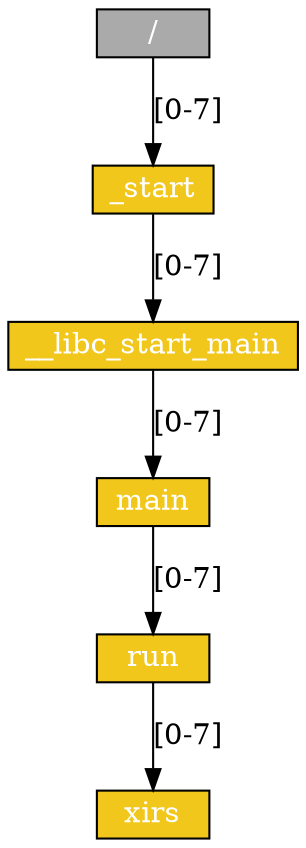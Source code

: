 digraph G {
	node [shape=record,style=filled,labeljust=c,height=0.2];
	0 [pos="0,0", label="/", fillcolor="#AAAAAA",fontcolor="#FFFFFF"];
	-1415152304 [pos="0,0", label="xirs", fillcolor="#f1c71c",fontcolor="#FFFFFF"];
	-1135194732 [pos="0,0", label="__libc_start_main", fillcolor="#f1c71c",fontcolor="#FFFFFF"];
	49501891 [pos="0,0", label="_start", fillcolor="#f1c71c",fontcolor="#FFFFFF"];
	52696333 [pos="0,0", label="main", fillcolor="#f1c71c",fontcolor="#FFFFFF"];
	1013729630 [pos="0,0", label="run", fillcolor="#f1c71c",fontcolor="#FFFFFF"];
	1013729630 -> -1415152304 [label="[0-7]"]
	49501891 -> -1135194732 [label="[0-7]"]
	0 -> 49501891 [label="[0-7]"]
	-1135194732 -> 52696333 [label="[0-7]"]
	52696333 -> 1013729630 [label="[0-7]"]
}
